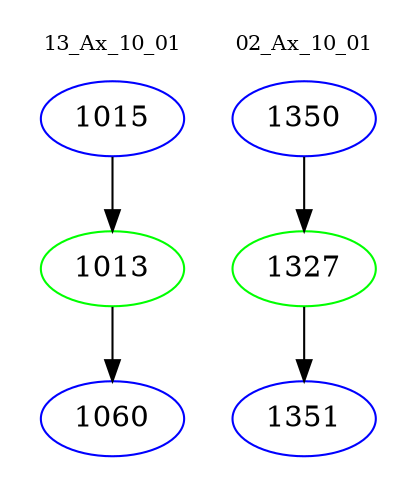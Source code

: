 digraph{
subgraph cluster_0 {
color = white
label = "13_Ax_10_01";
fontsize=10;
T0_1015 [label="1015", color="blue"]
T0_1015 -> T0_1013 [color="black"]
T0_1013 [label="1013", color="green"]
T0_1013 -> T0_1060 [color="black"]
T0_1060 [label="1060", color="blue"]
}
subgraph cluster_1 {
color = white
label = "02_Ax_10_01";
fontsize=10;
T1_1350 [label="1350", color="blue"]
T1_1350 -> T1_1327 [color="black"]
T1_1327 [label="1327", color="green"]
T1_1327 -> T1_1351 [color="black"]
T1_1351 [label="1351", color="blue"]
}
}
